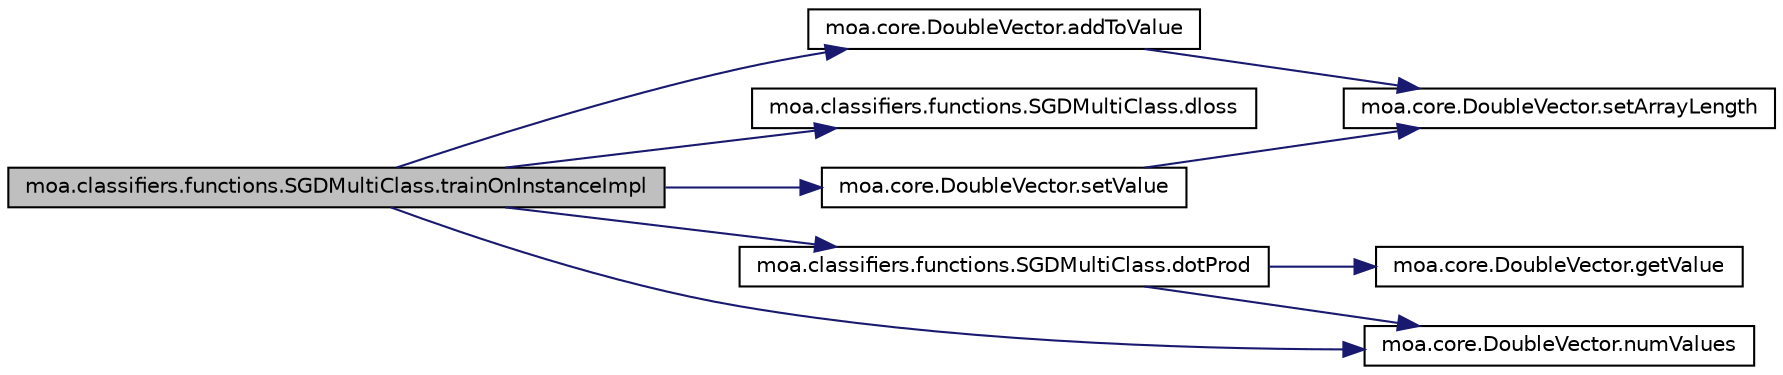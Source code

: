 digraph G
{
  edge [fontname="Helvetica",fontsize="10",labelfontname="Helvetica",labelfontsize="10"];
  node [fontname="Helvetica",fontsize="10",shape=record];
  rankdir=LR;
  Node1 [label="moa.classifiers.functions.SGDMultiClass.trainOnInstanceImpl",height=0.2,width=0.4,color="black", fillcolor="grey75", style="filled" fontcolor="black"];
  Node1 -> Node2 [color="midnightblue",fontsize="10",style="solid",fontname="Helvetica"];
  Node2 [label="moa.core.DoubleVector.addToValue",height=0.2,width=0.4,color="black", fillcolor="white", style="filled",URL="$classmoa_1_1core_1_1DoubleVector.html#a4050209166f4be04dd9f6dac3535d60e"];
  Node2 -> Node3 [color="midnightblue",fontsize="10",style="solid",fontname="Helvetica"];
  Node3 [label="moa.core.DoubleVector.setArrayLength",height=0.2,width=0.4,color="black", fillcolor="white", style="filled",URL="$classmoa_1_1core_1_1DoubleVector.html#a9cfebf9a8c5e93615037459ed6bd63a7"];
  Node1 -> Node4 [color="midnightblue",fontsize="10",style="solid",fontname="Helvetica"];
  Node4 [label="moa.classifiers.functions.SGDMultiClass.dloss",height=0.2,width=0.4,color="black", fillcolor="white", style="filled",URL="$classmoa_1_1classifiers_1_1functions_1_1SGDMultiClass.html#adbe2e547aadd4b174760cd0cae75b3c2"];
  Node1 -> Node5 [color="midnightblue",fontsize="10",style="solid",fontname="Helvetica"];
  Node5 [label="moa.classifiers.functions.SGDMultiClass.dotProd",height=0.2,width=0.4,color="black", fillcolor="white", style="filled",URL="$classmoa_1_1classifiers_1_1functions_1_1SGDMultiClass.html#ac8758b70e8cb80e20f2bb918a1a1ed3c"];
  Node5 -> Node6 [color="midnightblue",fontsize="10",style="solid",fontname="Helvetica"];
  Node6 [label="moa.core.DoubleVector.getValue",height=0.2,width=0.4,color="black", fillcolor="white", style="filled",URL="$classmoa_1_1core_1_1DoubleVector.html#a0a22580b229225823e9b11ed9d35104a"];
  Node5 -> Node7 [color="midnightblue",fontsize="10",style="solid",fontname="Helvetica"];
  Node7 [label="moa.core.DoubleVector.numValues",height=0.2,width=0.4,color="black", fillcolor="white", style="filled",URL="$classmoa_1_1core_1_1DoubleVector.html#a04cac8fb52824b100578ad4bfef2136a"];
  Node1 -> Node7 [color="midnightblue",fontsize="10",style="solid",fontname="Helvetica"];
  Node1 -> Node8 [color="midnightblue",fontsize="10",style="solid",fontname="Helvetica"];
  Node8 [label="moa.core.DoubleVector.setValue",height=0.2,width=0.4,color="black", fillcolor="white", style="filled",URL="$classmoa_1_1core_1_1DoubleVector.html#afdb9ecc487070e6f0943e889a46334b8"];
  Node8 -> Node3 [color="midnightblue",fontsize="10",style="solid",fontname="Helvetica"];
}
